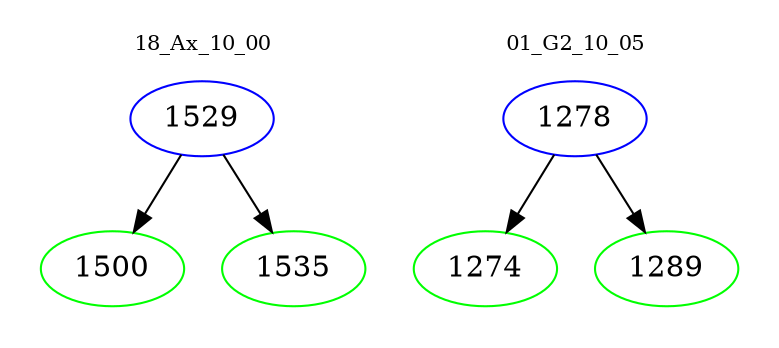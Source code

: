 digraph{
subgraph cluster_0 {
color = white
label = "18_Ax_10_00";
fontsize=10;
T0_1529 [label="1529", color="blue"]
T0_1529 -> T0_1500 [color="black"]
T0_1500 [label="1500", color="green"]
T0_1529 -> T0_1535 [color="black"]
T0_1535 [label="1535", color="green"]
}
subgraph cluster_1 {
color = white
label = "01_G2_10_05";
fontsize=10;
T1_1278 [label="1278", color="blue"]
T1_1278 -> T1_1274 [color="black"]
T1_1274 [label="1274", color="green"]
T1_1278 -> T1_1289 [color="black"]
T1_1289 [label="1289", color="green"]
}
}
